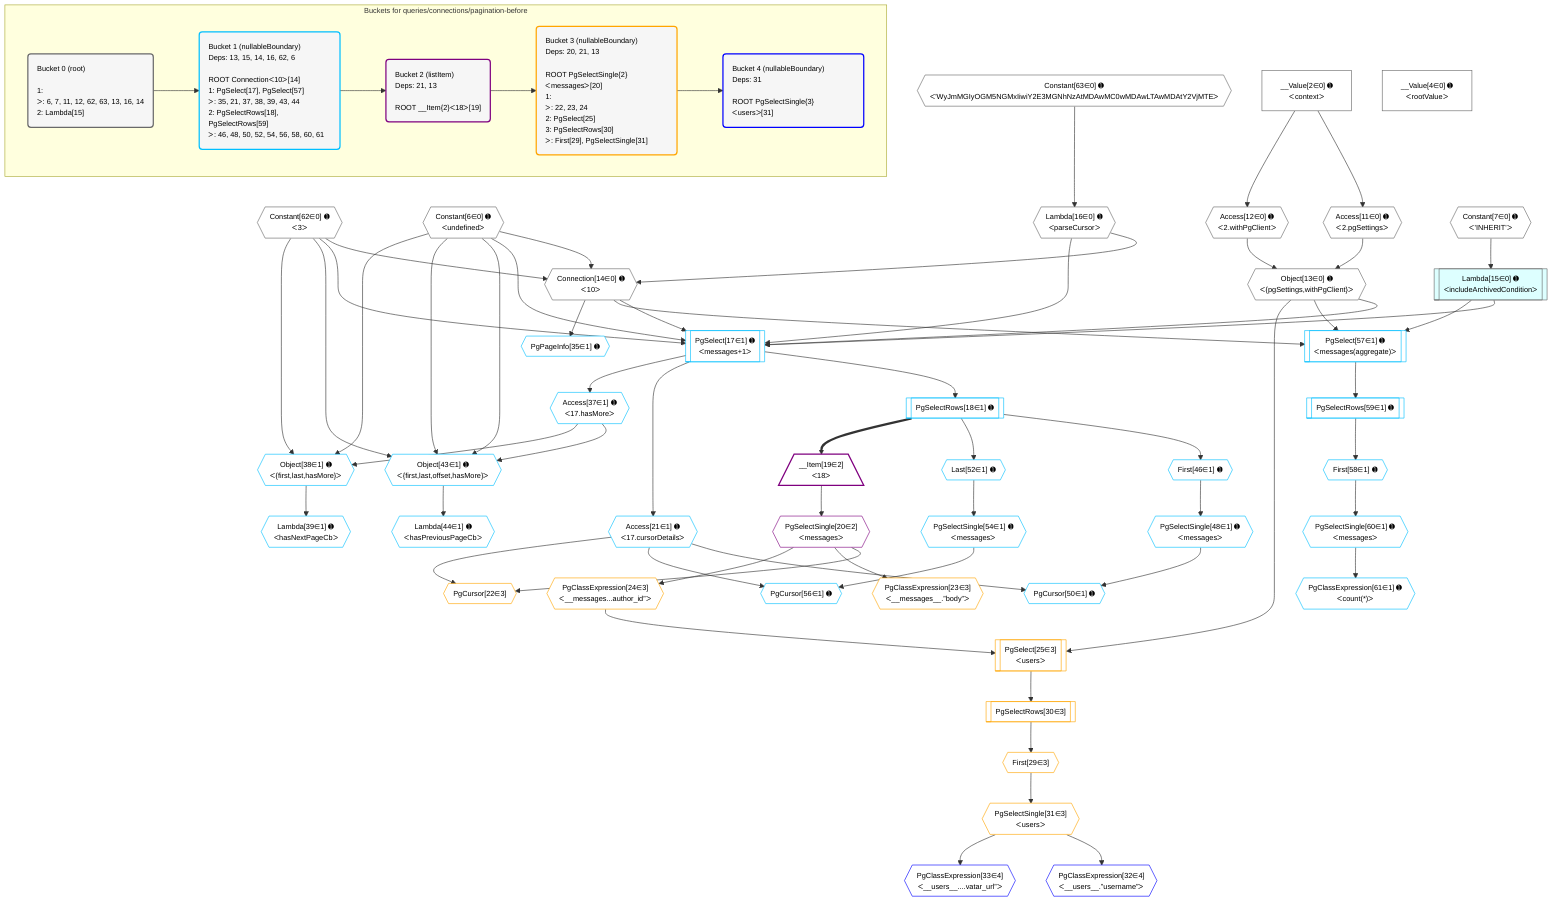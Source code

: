 %%{init: {'themeVariables': { 'fontSize': '12px'}}}%%
graph TD
    classDef path fill:#eee,stroke:#000,color:#000
    classDef plan fill:#fff,stroke-width:1px,color:#000
    classDef itemplan fill:#fff,stroke-width:2px,color:#000
    classDef unbatchedplan fill:#dff,stroke-width:1px,color:#000
    classDef sideeffectplan fill:#fcc,stroke-width:2px,color:#000
    classDef bucket fill:#f6f6f6,color:#000,stroke-width:2px,text-align:left


    %% plan dependencies
    Connection14{{"Connection[14∈0] ➊<br />ᐸ10ᐳ"}}:::plan
    Constant62{{"Constant[62∈0] ➊<br />ᐸ3ᐳ"}}:::plan
    Constant6{{"Constant[6∈0] ➊<br />ᐸundefinedᐳ"}}:::plan
    Lambda16{{"Lambda[16∈0] ➊<br />ᐸparseCursorᐳ"}}:::plan
    Constant62 & Constant6 & Lambda16 --> Connection14
    Object13{{"Object[13∈0] ➊<br />ᐸ{pgSettings,withPgClient}ᐳ"}}:::plan
    Access11{{"Access[11∈0] ➊<br />ᐸ2.pgSettingsᐳ"}}:::plan
    Access12{{"Access[12∈0] ➊<br />ᐸ2.withPgClientᐳ"}}:::plan
    Access11 & Access12 --> Object13
    __Value2["__Value[2∈0] ➊<br />ᐸcontextᐳ"]:::plan
    __Value2 --> Access11
    __Value2 --> Access12
    Lambda15[["Lambda[15∈0] ➊<br />ᐸincludeArchivedConditionᐳ"]]:::unbatchedplan
    Constant7{{"Constant[7∈0] ➊<br />ᐸ'INHERIT'ᐳ"}}:::plan
    Constant7 --> Lambda15
    Constant63{{"Constant[63∈0] ➊<br />ᐸ'WyJmMGIyOGM5NGMxIiwiY2E3MGNhNzAtMDAwMC0wMDAwLTAwMDAtY2VjMTEᐳ"}}:::plan
    Constant63 --> Lambda16
    __Value4["__Value[4∈0] ➊<br />ᐸrootValueᐳ"]:::plan
    PgSelect17[["PgSelect[17∈1] ➊<br />ᐸmessages+1ᐳ"]]:::plan
    Object13 & Lambda15 & Connection14 & Lambda16 & Constant62 & Constant6 --> PgSelect17
    Object43{{"Object[43∈1] ➊<br />ᐸ{first,last,offset,hasMore}ᐳ"}}:::plan
    Access37{{"Access[37∈1] ➊<br />ᐸ17.hasMoreᐳ"}}:::plan
    Constant62 & Constant6 & Constant6 & Access37 --> Object43
    Object38{{"Object[38∈1] ➊<br />ᐸ{first,last,hasMore}ᐳ"}}:::plan
    Constant62 & Constant6 & Access37 --> Object38
    PgSelect57[["PgSelect[57∈1] ➊<br />ᐸmessages(aggregate)ᐳ"]]:::plan
    Object13 & Lambda15 & Connection14 --> PgSelect57
    PgCursor50{{"PgCursor[50∈1] ➊"}}:::plan
    PgSelectSingle48{{"PgSelectSingle[48∈1] ➊<br />ᐸmessagesᐳ"}}:::plan
    Access21{{"Access[21∈1] ➊<br />ᐸ17.cursorDetailsᐳ"}}:::plan
    PgSelectSingle48 & Access21 --> PgCursor50
    PgCursor56{{"PgCursor[56∈1] ➊"}}:::plan
    PgSelectSingle54{{"PgSelectSingle[54∈1] ➊<br />ᐸmessagesᐳ"}}:::plan
    PgSelectSingle54 & Access21 --> PgCursor56
    PgSelectRows18[["PgSelectRows[18∈1] ➊"]]:::plan
    PgSelect17 --> PgSelectRows18
    PgSelect17 --> Access21
    PgPageInfo35{{"PgPageInfo[35∈1] ➊"}}:::plan
    Connection14 --> PgPageInfo35
    PgSelect17 --> Access37
    Lambda39{{"Lambda[39∈1] ➊<br />ᐸhasNextPageCbᐳ"}}:::plan
    Object38 --> Lambda39
    Lambda44{{"Lambda[44∈1] ➊<br />ᐸhasPreviousPageCbᐳ"}}:::plan
    Object43 --> Lambda44
    First46{{"First[46∈1] ➊"}}:::plan
    PgSelectRows18 --> First46
    First46 --> PgSelectSingle48
    Last52{{"Last[52∈1] ➊"}}:::plan
    PgSelectRows18 --> Last52
    Last52 --> PgSelectSingle54
    First58{{"First[58∈1] ➊"}}:::plan
    PgSelectRows59[["PgSelectRows[59∈1] ➊"]]:::plan
    PgSelectRows59 --> First58
    PgSelect57 --> PgSelectRows59
    PgSelectSingle60{{"PgSelectSingle[60∈1] ➊<br />ᐸmessagesᐳ"}}:::plan
    First58 --> PgSelectSingle60
    PgClassExpression61{{"PgClassExpression[61∈1] ➊<br />ᐸcount(*)ᐳ"}}:::plan
    PgSelectSingle60 --> PgClassExpression61
    __Item19[/"__Item[19∈2]<br />ᐸ18ᐳ"\]:::itemplan
    PgSelectRows18 ==> __Item19
    PgSelectSingle20{{"PgSelectSingle[20∈2]<br />ᐸmessagesᐳ"}}:::plan
    __Item19 --> PgSelectSingle20
    PgCursor22{{"PgCursor[22∈3]"}}:::plan
    PgSelectSingle20 & Access21 --> PgCursor22
    PgSelect25[["PgSelect[25∈3]<br />ᐸusersᐳ"]]:::plan
    PgClassExpression24{{"PgClassExpression[24∈3]<br />ᐸ__messages...author_id”ᐳ"}}:::plan
    Object13 & PgClassExpression24 --> PgSelect25
    PgClassExpression23{{"PgClassExpression[23∈3]<br />ᐸ__messages__.”body”ᐳ"}}:::plan
    PgSelectSingle20 --> PgClassExpression23
    PgSelectSingle20 --> PgClassExpression24
    First29{{"First[29∈3]"}}:::plan
    PgSelectRows30[["PgSelectRows[30∈3]"]]:::plan
    PgSelectRows30 --> First29
    PgSelect25 --> PgSelectRows30
    PgSelectSingle31{{"PgSelectSingle[31∈3]<br />ᐸusersᐳ"}}:::plan
    First29 --> PgSelectSingle31
    PgClassExpression32{{"PgClassExpression[32∈4]<br />ᐸ__users__.”username”ᐳ"}}:::plan
    PgSelectSingle31 --> PgClassExpression32
    PgClassExpression33{{"PgClassExpression[33∈4]<br />ᐸ__users__....vatar_url”ᐳ"}}:::plan
    PgSelectSingle31 --> PgClassExpression33

    %% define steps

    subgraph "Buckets for queries/connections/pagination-before"
    Bucket0("Bucket 0 (root)<br /><br />1: <br />ᐳ: 6, 7, 11, 12, 62, 63, 13, 16, 14<br />2: Lambda[15]"):::bucket
    classDef bucket0 stroke:#696969
    class Bucket0,__Value2,__Value4,Constant6,Constant7,Access11,Access12,Object13,Connection14,Lambda15,Lambda16,Constant62,Constant63 bucket0
    Bucket1("Bucket 1 (nullableBoundary)<br />Deps: 13, 15, 14, 16, 62, 6<br /><br />ROOT Connectionᐸ10ᐳ[14]<br />1: PgSelect[17], PgSelect[57]<br />ᐳ: 35, 21, 37, 38, 39, 43, 44<br />2: PgSelectRows[18], PgSelectRows[59]<br />ᐳ: 46, 48, 50, 52, 54, 56, 58, 60, 61"):::bucket
    classDef bucket1 stroke:#00bfff
    class Bucket1,PgSelect17,PgSelectRows18,Access21,PgPageInfo35,Access37,Object38,Lambda39,Object43,Lambda44,First46,PgSelectSingle48,PgCursor50,Last52,PgSelectSingle54,PgCursor56,PgSelect57,First58,PgSelectRows59,PgSelectSingle60,PgClassExpression61 bucket1
    Bucket2("Bucket 2 (listItem)<br />Deps: 21, 13<br /><br />ROOT __Item{2}ᐸ18ᐳ[19]"):::bucket
    classDef bucket2 stroke:#7f007f
    class Bucket2,__Item19,PgSelectSingle20 bucket2
    Bucket3("Bucket 3 (nullableBoundary)<br />Deps: 20, 21, 13<br /><br />ROOT PgSelectSingle{2}ᐸmessagesᐳ[20]<br />1: <br />ᐳ: 22, 23, 24<br />2: PgSelect[25]<br />3: PgSelectRows[30]<br />ᐳ: First[29], PgSelectSingle[31]"):::bucket
    classDef bucket3 stroke:#ffa500
    class Bucket3,PgCursor22,PgClassExpression23,PgClassExpression24,PgSelect25,First29,PgSelectRows30,PgSelectSingle31 bucket3
    Bucket4("Bucket 4 (nullableBoundary)<br />Deps: 31<br /><br />ROOT PgSelectSingle{3}ᐸusersᐳ[31]"):::bucket
    classDef bucket4 stroke:#0000ff
    class Bucket4,PgClassExpression32,PgClassExpression33 bucket4
    Bucket0 --> Bucket1
    Bucket1 --> Bucket2
    Bucket2 --> Bucket3
    Bucket3 --> Bucket4
    end